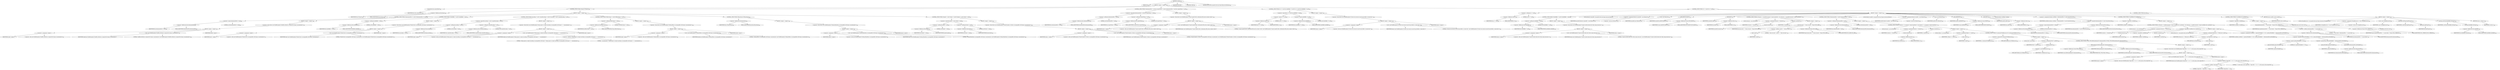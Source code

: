 digraph "validate" {  
"598" [label = <(METHOD,validate)<SUB>359</SUB>> ]
"39" [label = <(PARAM,this)<SUB>359</SUB>> ]
"599" [label = <(BLOCK,&lt;empty&gt;,&lt;empty&gt;)<SUB>359</SUB>> ]
"600" [label = <(sanitizeText,this.sanitizeText())<SUB>362</SUB>> ]
"38" [label = <(IDENTIFIER,this,this.sanitizeText())<SUB>362</SUB>> ]
"601" [label = <(CONTROL_STRUCTURE,if (binary),if (binary))<SUB>365</SUB>> ]
"602" [label = <(&lt;operator&gt;.fieldAccess,this.binary)<SUB>365</SUB>> ]
"603" [label = <(IDENTIFIER,this,if (binary))<SUB>365</SUB>> ]
"604" [label = <(FIELD_IDENTIFIER,binary,binary)<SUB>365</SUB>> ]
"605" [label = <(BLOCK,&lt;empty&gt;,&lt;empty&gt;)<SUB>365</SUB>> ]
"606" [label = <(CONTROL_STRUCTURE,if (destinationFile == null),if (destinationFile == null))<SUB>366</SUB>> ]
"607" [label = <(&lt;operator&gt;.equals,destinationFile == null)<SUB>366</SUB>> ]
"608" [label = <(&lt;operator&gt;.fieldAccess,this.destinationFile)<SUB>366</SUB>> ]
"609" [label = <(IDENTIFIER,this,destinationFile == null)<SUB>366</SUB>> ]
"610" [label = <(FIELD_IDENTIFIER,destinationFile,destinationFile)<SUB>366</SUB>> ]
"611" [label = <(LITERAL,null,destinationFile == null)<SUB>366</SUB>> ]
"612" [label = <(BLOCK,&lt;empty&gt;,&lt;empty&gt;)<SUB>366</SUB>> ]
"613" [label = <(&lt;operator&gt;.throw,throw new BuildException(&quot;destfile attribute is required for binary concatenation&quot;);)<SUB>367</SUB>> ]
"614" [label = <(BLOCK,&lt;empty&gt;,&lt;empty&gt;)<SUB>367</SUB>> ]
"615" [label = <(&lt;operator&gt;.assignment,&lt;empty&gt;)> ]
"616" [label = <(IDENTIFIER,$obj6,&lt;empty&gt;)> ]
"617" [label = <(&lt;operator&gt;.alloc,new BuildException(&quot;destfile attribute is required for binary concatenation&quot;))<SUB>367</SUB>> ]
"618" [label = <(&lt;init&gt;,new BuildException(&quot;destfile attribute is required for binary concatenation&quot;))<SUB>367</SUB>> ]
"619" [label = <(IDENTIFIER,$obj6,new BuildException(&quot;destfile attribute is required for binary concatenation&quot;))> ]
"620" [label = <(LITERAL,&quot;destfile attribute is required for binary concatenation&quot;,new BuildException(&quot;destfile attribute is required for binary concatenation&quot;))<SUB>368</SUB>> ]
"621" [label = <(IDENTIFIER,$obj6,&lt;empty&gt;)> ]
"622" [label = <(CONTROL_STRUCTURE,if (textBuffer != null),if (textBuffer != null))<SUB>370</SUB>> ]
"623" [label = <(&lt;operator&gt;.notEquals,textBuffer != null)<SUB>370</SUB>> ]
"624" [label = <(&lt;operator&gt;.fieldAccess,this.textBuffer)<SUB>370</SUB>> ]
"625" [label = <(IDENTIFIER,this,textBuffer != null)<SUB>370</SUB>> ]
"626" [label = <(FIELD_IDENTIFIER,textBuffer,textBuffer)<SUB>370</SUB>> ]
"627" [label = <(LITERAL,null,textBuffer != null)<SUB>370</SUB>> ]
"628" [label = <(BLOCK,&lt;empty&gt;,&lt;empty&gt;)<SUB>370</SUB>> ]
"629" [label = <(&lt;operator&gt;.throw,throw new BuildException(&quot;Nested text is incompatible with binary concatenation&quot;);)<SUB>371</SUB>> ]
"630" [label = <(BLOCK,&lt;empty&gt;,&lt;empty&gt;)<SUB>371</SUB>> ]
"631" [label = <(&lt;operator&gt;.assignment,&lt;empty&gt;)> ]
"632" [label = <(IDENTIFIER,$obj7,&lt;empty&gt;)> ]
"633" [label = <(&lt;operator&gt;.alloc,new BuildException(&quot;Nested text is incompatible with binary concatenation&quot;))<SUB>371</SUB>> ]
"634" [label = <(&lt;init&gt;,new BuildException(&quot;Nested text is incompatible with binary concatenation&quot;))<SUB>371</SUB>> ]
"635" [label = <(IDENTIFIER,$obj7,new BuildException(&quot;Nested text is incompatible with binary concatenation&quot;))> ]
"636" [label = <(LITERAL,&quot;Nested text is incompatible with binary concatenation&quot;,new BuildException(&quot;Nested text is incompatible with binary concatenation&quot;))<SUB>372</SUB>> ]
"637" [label = <(IDENTIFIER,$obj7,&lt;empty&gt;)> ]
"638" [label = <(CONTROL_STRUCTURE,if (encoding != null || outputEncoding != null),if (encoding != null || outputEncoding != null))<SUB>374</SUB>> ]
"639" [label = <(&lt;operator&gt;.logicalOr,encoding != null || outputEncoding != null)<SUB>374</SUB>> ]
"640" [label = <(&lt;operator&gt;.notEquals,encoding != null)<SUB>374</SUB>> ]
"641" [label = <(&lt;operator&gt;.fieldAccess,this.encoding)<SUB>374</SUB>> ]
"642" [label = <(IDENTIFIER,this,encoding != null)<SUB>374</SUB>> ]
"643" [label = <(FIELD_IDENTIFIER,encoding,encoding)<SUB>374</SUB>> ]
"644" [label = <(LITERAL,null,encoding != null)<SUB>374</SUB>> ]
"645" [label = <(&lt;operator&gt;.notEquals,outputEncoding != null)<SUB>374</SUB>> ]
"646" [label = <(&lt;operator&gt;.fieldAccess,this.outputEncoding)<SUB>374</SUB>> ]
"647" [label = <(IDENTIFIER,this,outputEncoding != null)<SUB>374</SUB>> ]
"648" [label = <(FIELD_IDENTIFIER,outputEncoding,outputEncoding)<SUB>374</SUB>> ]
"649" [label = <(LITERAL,null,outputEncoding != null)<SUB>374</SUB>> ]
"650" [label = <(BLOCK,&lt;empty&gt;,&lt;empty&gt;)<SUB>374</SUB>> ]
"651" [label = <(&lt;operator&gt;.throw,throw new BuildException(&quot;Seting input or output encoding is incompatible with binary&quot; + &quot; concatenation&quot;);)<SUB>375</SUB>> ]
"652" [label = <(BLOCK,&lt;empty&gt;,&lt;empty&gt;)<SUB>375</SUB>> ]
"653" [label = <(&lt;operator&gt;.assignment,&lt;empty&gt;)> ]
"654" [label = <(IDENTIFIER,$obj8,&lt;empty&gt;)> ]
"655" [label = <(&lt;operator&gt;.alloc,new BuildException(&quot;Seting input or output encoding is incompatible with binary&quot; + &quot; concatenation&quot;))<SUB>375</SUB>> ]
"656" [label = <(&lt;init&gt;,new BuildException(&quot;Seting input or output encoding is incompatible with binary&quot; + &quot; concatenation&quot;))<SUB>375</SUB>> ]
"657" [label = <(IDENTIFIER,$obj8,new BuildException(&quot;Seting input or output encoding is incompatible with binary&quot; + &quot; concatenation&quot;))> ]
"658" [label = <(&lt;operator&gt;.addition,&quot;Seting input or output encoding is incompatible with binary&quot; + &quot; concatenation&quot;)<SUB>376</SUB>> ]
"659" [label = <(LITERAL,&quot;Seting input or output encoding is incompatible with binary&quot;,&quot;Seting input or output encoding is incompatible with binary&quot; + &quot; concatenation&quot;)<SUB>376</SUB>> ]
"660" [label = <(LITERAL,&quot; concatenation&quot;,&quot;Seting input or output encoding is incompatible with binary&quot; + &quot; concatenation&quot;)<SUB>377</SUB>> ]
"661" [label = <(IDENTIFIER,$obj8,&lt;empty&gt;)> ]
"662" [label = <(CONTROL_STRUCTURE,if (filterChains != null),if (filterChains != null))<SUB>379</SUB>> ]
"663" [label = <(&lt;operator&gt;.notEquals,filterChains != null)<SUB>379</SUB>> ]
"664" [label = <(&lt;operator&gt;.fieldAccess,this.filterChains)<SUB>379</SUB>> ]
"665" [label = <(IDENTIFIER,this,filterChains != null)<SUB>379</SUB>> ]
"666" [label = <(FIELD_IDENTIFIER,filterChains,filterChains)<SUB>379</SUB>> ]
"667" [label = <(LITERAL,null,filterChains != null)<SUB>379</SUB>> ]
"668" [label = <(BLOCK,&lt;empty&gt;,&lt;empty&gt;)<SUB>379</SUB>> ]
"669" [label = <(&lt;operator&gt;.throw,throw new BuildException(&quot;Setting filters is incompatible with binary concatenation&quot;);)<SUB>380</SUB>> ]
"670" [label = <(BLOCK,&lt;empty&gt;,&lt;empty&gt;)<SUB>380</SUB>> ]
"671" [label = <(&lt;operator&gt;.assignment,&lt;empty&gt;)> ]
"672" [label = <(IDENTIFIER,$obj9,&lt;empty&gt;)> ]
"673" [label = <(&lt;operator&gt;.alloc,new BuildException(&quot;Setting filters is incompatible with binary concatenation&quot;))<SUB>380</SUB>> ]
"674" [label = <(&lt;init&gt;,new BuildException(&quot;Setting filters is incompatible with binary concatenation&quot;))<SUB>380</SUB>> ]
"675" [label = <(IDENTIFIER,$obj9,new BuildException(&quot;Setting filters is incompatible with binary concatenation&quot;))> ]
"676" [label = <(LITERAL,&quot;Setting filters is incompatible with binary concatenation&quot;,new BuildException(&quot;Setting filters is incompatible with binary concatenation&quot;))<SUB>381</SUB>> ]
"677" [label = <(IDENTIFIER,$obj9,&lt;empty&gt;)> ]
"678" [label = <(CONTROL_STRUCTURE,if (fixLastLine),if (fixLastLine))<SUB>383</SUB>> ]
"679" [label = <(&lt;operator&gt;.fieldAccess,this.fixLastLine)<SUB>383</SUB>> ]
"680" [label = <(IDENTIFIER,this,if (fixLastLine))<SUB>383</SUB>> ]
"681" [label = <(FIELD_IDENTIFIER,fixLastLine,fixLastLine)<SUB>383</SUB>> ]
"682" [label = <(BLOCK,&lt;empty&gt;,&lt;empty&gt;)<SUB>383</SUB>> ]
"683" [label = <(&lt;operator&gt;.throw,throw new BuildException(&quot;Setting fixlastline is incompatible with binary concatenation&quot;);)<SUB>384</SUB>> ]
"684" [label = <(BLOCK,&lt;empty&gt;,&lt;empty&gt;)<SUB>384</SUB>> ]
"685" [label = <(&lt;operator&gt;.assignment,&lt;empty&gt;)> ]
"686" [label = <(IDENTIFIER,$obj10,&lt;empty&gt;)> ]
"687" [label = <(&lt;operator&gt;.alloc,new BuildException(&quot;Setting fixlastline is incompatible with binary concatenation&quot;))<SUB>384</SUB>> ]
"688" [label = <(&lt;init&gt;,new BuildException(&quot;Setting fixlastline is incompatible with binary concatenation&quot;))<SUB>384</SUB>> ]
"689" [label = <(IDENTIFIER,$obj10,new BuildException(&quot;Setting fixlastline is incompatible with binary concatenation&quot;))> ]
"690" [label = <(LITERAL,&quot;Setting fixlastline is incompatible with binary concatenation&quot;,new BuildException(&quot;Setting fixlastline is incompatible with binary concatenation&quot;))<SUB>385</SUB>> ]
"691" [label = <(IDENTIFIER,$obj10,&lt;empty&gt;)> ]
"692" [label = <(CONTROL_STRUCTURE,if (header != null || footer != null),if (header != null || footer != null))<SUB>387</SUB>> ]
"693" [label = <(&lt;operator&gt;.logicalOr,header != null || footer != null)<SUB>387</SUB>> ]
"694" [label = <(&lt;operator&gt;.notEquals,header != null)<SUB>387</SUB>> ]
"695" [label = <(&lt;operator&gt;.fieldAccess,this.header)<SUB>387</SUB>> ]
"696" [label = <(IDENTIFIER,this,header != null)<SUB>387</SUB>> ]
"697" [label = <(FIELD_IDENTIFIER,header,header)<SUB>387</SUB>> ]
"698" [label = <(LITERAL,null,header != null)<SUB>387</SUB>> ]
"699" [label = <(&lt;operator&gt;.notEquals,footer != null)<SUB>387</SUB>> ]
"700" [label = <(&lt;operator&gt;.fieldAccess,this.footer)<SUB>387</SUB>> ]
"701" [label = <(IDENTIFIER,this,footer != null)<SUB>387</SUB>> ]
"702" [label = <(FIELD_IDENTIFIER,footer,footer)<SUB>387</SUB>> ]
"703" [label = <(LITERAL,null,footer != null)<SUB>387</SUB>> ]
"704" [label = <(BLOCK,&lt;empty&gt;,&lt;empty&gt;)<SUB>387</SUB>> ]
"705" [label = <(&lt;operator&gt;.throw,throw new BuildException(&quot;Nested header or footer is incompatible with binary concatenation&quot;);)<SUB>388</SUB>> ]
"706" [label = <(BLOCK,&lt;empty&gt;,&lt;empty&gt;)<SUB>388</SUB>> ]
"707" [label = <(&lt;operator&gt;.assignment,&lt;empty&gt;)> ]
"708" [label = <(IDENTIFIER,$obj11,&lt;empty&gt;)> ]
"709" [label = <(&lt;operator&gt;.alloc,new BuildException(&quot;Nested header or footer is incompatible with binary concatenation&quot;))<SUB>388</SUB>> ]
"710" [label = <(&lt;init&gt;,new BuildException(&quot;Nested header or footer is incompatible with binary concatenation&quot;))<SUB>388</SUB>> ]
"711" [label = <(IDENTIFIER,$obj11,new BuildException(&quot;Nested header or footer is incompatible with binary concatenation&quot;))> ]
"712" [label = <(LITERAL,&quot;Nested header or footer is incompatible with binary concatenation&quot;,new BuildException(&quot;Nested header or footer is incompatible with binary concatenation&quot;))<SUB>389</SUB>> ]
"713" [label = <(IDENTIFIER,$obj11,&lt;empty&gt;)> ]
"714" [label = <(CONTROL_STRUCTURE,if (destinationFile != null &amp;&amp; outputWriter != null),if (destinationFile != null &amp;&amp; outputWriter != null))<SUB>392</SUB>> ]
"715" [label = <(&lt;operator&gt;.logicalAnd,destinationFile != null &amp;&amp; outputWriter != null)<SUB>392</SUB>> ]
"716" [label = <(&lt;operator&gt;.notEquals,destinationFile != null)<SUB>392</SUB>> ]
"717" [label = <(&lt;operator&gt;.fieldAccess,this.destinationFile)<SUB>392</SUB>> ]
"718" [label = <(IDENTIFIER,this,destinationFile != null)<SUB>392</SUB>> ]
"719" [label = <(FIELD_IDENTIFIER,destinationFile,destinationFile)<SUB>392</SUB>> ]
"720" [label = <(LITERAL,null,destinationFile != null)<SUB>392</SUB>> ]
"721" [label = <(&lt;operator&gt;.notEquals,outputWriter != null)<SUB>392</SUB>> ]
"722" [label = <(&lt;operator&gt;.fieldAccess,this.outputWriter)<SUB>392</SUB>> ]
"723" [label = <(IDENTIFIER,this,outputWriter != null)<SUB>392</SUB>> ]
"724" [label = <(FIELD_IDENTIFIER,outputWriter,outputWriter)<SUB>392</SUB>> ]
"725" [label = <(LITERAL,null,outputWriter != null)<SUB>392</SUB>> ]
"726" [label = <(BLOCK,&lt;empty&gt;,&lt;empty&gt;)<SUB>392</SUB>> ]
"727" [label = <(&lt;operator&gt;.throw,throw new BuildException(&quot;Cannot specify both a destination file and an output writer&quot;);)<SUB>393</SUB>> ]
"728" [label = <(BLOCK,&lt;empty&gt;,&lt;empty&gt;)<SUB>393</SUB>> ]
"729" [label = <(&lt;operator&gt;.assignment,&lt;empty&gt;)> ]
"730" [label = <(IDENTIFIER,$obj12,&lt;empty&gt;)> ]
"731" [label = <(&lt;operator&gt;.alloc,new BuildException(&quot;Cannot specify both a destination file and an output writer&quot;))<SUB>393</SUB>> ]
"732" [label = <(&lt;init&gt;,new BuildException(&quot;Cannot specify both a destination file and an output writer&quot;))<SUB>393</SUB>> ]
"733" [label = <(IDENTIFIER,$obj12,new BuildException(&quot;Cannot specify both a destination file and an output writer&quot;))> ]
"734" [label = <(LITERAL,&quot;Cannot specify both a destination file and an output writer&quot;,new BuildException(&quot;Cannot specify both a destination file and an output writer&quot;))<SUB>394</SUB>> ]
"735" [label = <(IDENTIFIER,$obj12,&lt;empty&gt;)> ]
"736" [label = <(CONTROL_STRUCTURE,if (rc == null &amp;&amp; textBuffer == null),if (rc == null &amp;&amp; textBuffer == null))<SUB>397</SUB>> ]
"737" [label = <(&lt;operator&gt;.logicalAnd,rc == null &amp;&amp; textBuffer == null)<SUB>397</SUB>> ]
"738" [label = <(&lt;operator&gt;.equals,rc == null)<SUB>397</SUB>> ]
"739" [label = <(&lt;operator&gt;.fieldAccess,this.rc)<SUB>397</SUB>> ]
"740" [label = <(IDENTIFIER,this,rc == null)<SUB>397</SUB>> ]
"741" [label = <(FIELD_IDENTIFIER,rc,rc)<SUB>397</SUB>> ]
"742" [label = <(LITERAL,null,rc == null)<SUB>397</SUB>> ]
"743" [label = <(&lt;operator&gt;.equals,textBuffer == null)<SUB>397</SUB>> ]
"744" [label = <(&lt;operator&gt;.fieldAccess,this.textBuffer)<SUB>397</SUB>> ]
"745" [label = <(IDENTIFIER,this,textBuffer == null)<SUB>397</SUB>> ]
"746" [label = <(FIELD_IDENTIFIER,textBuffer,textBuffer)<SUB>397</SUB>> ]
"747" [label = <(LITERAL,null,textBuffer == null)<SUB>397</SUB>> ]
"748" [label = <(BLOCK,&lt;empty&gt;,&lt;empty&gt;)<SUB>397</SUB>> ]
"749" [label = <(&lt;operator&gt;.throw,throw new BuildException(&quot;At least one resource must be provided, or some text.&quot;);)<SUB>399</SUB>> ]
"750" [label = <(BLOCK,&lt;empty&gt;,&lt;empty&gt;)<SUB>399</SUB>> ]
"751" [label = <(&lt;operator&gt;.assignment,&lt;empty&gt;)> ]
"752" [label = <(IDENTIFIER,$obj13,&lt;empty&gt;)> ]
"753" [label = <(&lt;operator&gt;.alloc,new BuildException(&quot;At least one resource must be provided, or some text.&quot;))<SUB>399</SUB>> ]
"754" [label = <(&lt;init&gt;,new BuildException(&quot;At least one resource must be provided, or some text.&quot;))<SUB>399</SUB>> ]
"755" [label = <(IDENTIFIER,$obj13,new BuildException(&quot;At least one resource must be provided, or some text.&quot;))> ]
"756" [label = <(LITERAL,&quot;At least one resource must be provided, or some text.&quot;,new BuildException(&quot;At least one resource must be provided, or some text.&quot;))<SUB>400</SUB>> ]
"757" [label = <(IDENTIFIER,$obj13,&lt;empty&gt;)> ]
"758" [label = <(CONTROL_STRUCTURE,if (rc != null),if (rc != null))<SUB>402</SUB>> ]
"759" [label = <(&lt;operator&gt;.notEquals,rc != null)<SUB>402</SUB>> ]
"760" [label = <(&lt;operator&gt;.fieldAccess,this.rc)<SUB>402</SUB>> ]
"761" [label = <(IDENTIFIER,this,rc != null)<SUB>402</SUB>> ]
"762" [label = <(FIELD_IDENTIFIER,rc,rc)<SUB>402</SUB>> ]
"763" [label = <(LITERAL,null,rc != null)<SUB>402</SUB>> ]
"764" [label = <(BLOCK,&lt;empty&gt;,&lt;empty&gt;)<SUB>402</SUB>> ]
"765" [label = <(CONTROL_STRUCTURE,if (textBuffer != null),if (textBuffer != null))<SUB>406</SUB>> ]
"766" [label = <(&lt;operator&gt;.notEquals,textBuffer != null)<SUB>406</SUB>> ]
"767" [label = <(&lt;operator&gt;.fieldAccess,this.textBuffer)<SUB>406</SUB>> ]
"768" [label = <(IDENTIFIER,this,textBuffer != null)<SUB>406</SUB>> ]
"769" [label = <(FIELD_IDENTIFIER,textBuffer,textBuffer)<SUB>406</SUB>> ]
"770" [label = <(LITERAL,null,textBuffer != null)<SUB>406</SUB>> ]
"771" [label = <(BLOCK,&lt;empty&gt;,&lt;empty&gt;)<SUB>406</SUB>> ]
"772" [label = <(&lt;operator&gt;.throw,throw new BuildException(&quot;Cannot include inline text when using resources.&quot;);)<SUB>407</SUB>> ]
"773" [label = <(BLOCK,&lt;empty&gt;,&lt;empty&gt;)<SUB>407</SUB>> ]
"774" [label = <(&lt;operator&gt;.assignment,&lt;empty&gt;)> ]
"775" [label = <(IDENTIFIER,$obj14,&lt;empty&gt;)> ]
"776" [label = <(&lt;operator&gt;.alloc,new BuildException(&quot;Cannot include inline text when using resources.&quot;))<SUB>407</SUB>> ]
"777" [label = <(&lt;init&gt;,new BuildException(&quot;Cannot include inline text when using resources.&quot;))<SUB>407</SUB>> ]
"778" [label = <(IDENTIFIER,$obj14,new BuildException(&quot;Cannot include inline text when using resources.&quot;))> ]
"779" [label = <(LITERAL,&quot;Cannot include inline text when using resources.&quot;,new BuildException(&quot;Cannot include inline text when using resources.&quot;))<SUB>408</SUB>> ]
"780" [label = <(IDENTIFIER,$obj14,&lt;empty&gt;)> ]
"41" [label = <(LOCAL,Restrict noexistRc: org.apache.tools.ant.types.resources.Restrict)> ]
"781" [label = <(&lt;operator&gt;.assignment,Restrict noexistRc = new Restrict())<SUB>410</SUB>> ]
"782" [label = <(IDENTIFIER,noexistRc,Restrict noexistRc = new Restrict())<SUB>410</SUB>> ]
"783" [label = <(&lt;operator&gt;.alloc,new Restrict())<SUB>410</SUB>> ]
"784" [label = <(&lt;init&gt;,new Restrict())<SUB>410</SUB>> ]
"40" [label = <(IDENTIFIER,noexistRc,new Restrict())<SUB>410</SUB>> ]
"785" [label = <(add,add(NOT_EXISTS))<SUB>411</SUB>> ]
"786" [label = <(IDENTIFIER,noexistRc,add(NOT_EXISTS))<SUB>411</SUB>> ]
"787" [label = <(&lt;operator&gt;.fieldAccess,Concat.NOT_EXISTS)<SUB>411</SUB>> ]
"788" [label = <(IDENTIFIER,Concat,add(NOT_EXISTS))<SUB>411</SUB>> ]
"789" [label = <(FIELD_IDENTIFIER,NOT_EXISTS,NOT_EXISTS)<SUB>411</SUB>> ]
"790" [label = <(add,add(rc))<SUB>412</SUB>> ]
"791" [label = <(IDENTIFIER,noexistRc,add(rc))<SUB>412</SUB>> ]
"792" [label = <(&lt;operator&gt;.fieldAccess,this.rc)<SUB>412</SUB>> ]
"793" [label = <(IDENTIFIER,this,add(rc))<SUB>412</SUB>> ]
"794" [label = <(FIELD_IDENTIFIER,rc,rc)<SUB>412</SUB>> ]
"795" [label = <(CONTROL_STRUCTURE,for (Iterator i = noexistRc.iterator(); Some(i.hasNext()); ),for (Iterator i = noexistRc.iterator(); Some(i.hasNext()); ))<SUB>413</SUB>> ]
"796" [label = <(LOCAL,Iterator i: java.util.Iterator)> ]
"797" [label = <(&lt;operator&gt;.assignment,Iterator i = iterator())<SUB>413</SUB>> ]
"798" [label = <(IDENTIFIER,i,Iterator i = iterator())<SUB>413</SUB>> ]
"799" [label = <(iterator,iterator())<SUB>413</SUB>> ]
"800" [label = <(IDENTIFIER,noexistRc,iterator())<SUB>413</SUB>> ]
"801" [label = <(hasNext,i.hasNext())<SUB>413</SUB>> ]
"802" [label = <(IDENTIFIER,i,i.hasNext())<SUB>413</SUB>> ]
"803" [label = <(BLOCK,&lt;empty&gt;,&lt;empty&gt;)<SUB>413</SUB>> ]
"804" [label = <(log,log(i.next() + &quot; does not exist.&quot;, Project.MSG_ERR))<SUB>414</SUB>> ]
"42" [label = <(IDENTIFIER,this,log(i.next() + &quot; does not exist.&quot;, Project.MSG_ERR))<SUB>414</SUB>> ]
"805" [label = <(&lt;operator&gt;.addition,i.next() + &quot; does not exist.&quot;)<SUB>414</SUB>> ]
"806" [label = <(next,i.next())<SUB>414</SUB>> ]
"807" [label = <(IDENTIFIER,i,i.next())<SUB>414</SUB>> ]
"808" [label = <(LITERAL,&quot; does not exist.&quot;,i.next() + &quot; does not exist.&quot;)<SUB>414</SUB>> ]
"809" [label = <(&lt;operator&gt;.fieldAccess,Project.MSG_ERR)<SUB>414</SUB>> ]
"810" [label = <(IDENTIFIER,Project,log(i.next() + &quot; does not exist.&quot;, Project.MSG_ERR))<SUB>414</SUB>> ]
"811" [label = <(FIELD_IDENTIFIER,MSG_ERR,MSG_ERR)<SUB>414</SUB>> ]
"812" [label = <(CONTROL_STRUCTURE,if (destinationFile != null),if (destinationFile != null))<SUB>416</SUB>> ]
"813" [label = <(&lt;operator&gt;.notEquals,destinationFile != null)<SUB>416</SUB>> ]
"814" [label = <(&lt;operator&gt;.fieldAccess,this.destinationFile)<SUB>416</SUB>> ]
"815" [label = <(IDENTIFIER,this,destinationFile != null)<SUB>416</SUB>> ]
"816" [label = <(FIELD_IDENTIFIER,destinationFile,destinationFile)<SUB>416</SUB>> ]
"817" [label = <(LITERAL,null,destinationFile != null)<SUB>416</SUB>> ]
"818" [label = <(BLOCK,&lt;empty&gt;,&lt;empty&gt;)<SUB>416</SUB>> ]
"819" [label = <(CONTROL_STRUCTURE,for (Iterator i = rc.iterator(); Some(i.hasNext()); ),for (Iterator i = rc.iterator(); Some(i.hasNext()); ))<SUB>417</SUB>> ]
"820" [label = <(LOCAL,Iterator i: java.util.Iterator)> ]
"821" [label = <(&lt;operator&gt;.assignment,Iterator i = iterator())<SUB>417</SUB>> ]
"822" [label = <(IDENTIFIER,i,Iterator i = iterator())<SUB>417</SUB>> ]
"823" [label = <(iterator,iterator())<SUB>417</SUB>> ]
"824" [label = <(&lt;operator&gt;.fieldAccess,this.rc)<SUB>417</SUB>> ]
"825" [label = <(IDENTIFIER,this,iterator())<SUB>417</SUB>> ]
"826" [label = <(FIELD_IDENTIFIER,rc,rc)<SUB>417</SUB>> ]
"827" [label = <(hasNext,i.hasNext())<SUB>417</SUB>> ]
"828" [label = <(IDENTIFIER,i,i.hasNext())<SUB>417</SUB>> ]
"829" [label = <(BLOCK,&lt;empty&gt;,&lt;empty&gt;)<SUB>417</SUB>> ]
"830" [label = <(LOCAL,Object o: java.lang.Object)> ]
"831" [label = <(&lt;operator&gt;.assignment,Object o = i.next())<SUB>418</SUB>> ]
"832" [label = <(IDENTIFIER,o,Object o = i.next())<SUB>418</SUB>> ]
"833" [label = <(next,i.next())<SUB>418</SUB>> ]
"834" [label = <(IDENTIFIER,i,i.next())<SUB>418</SUB>> ]
"835" [label = <(CONTROL_STRUCTURE,if (o instanceof FileResource),if (o instanceof FileResource))<SUB>419</SUB>> ]
"836" [label = <(&lt;operator&gt;.instanceOf,o instanceof FileResource)<SUB>419</SUB>> ]
"837" [label = <(IDENTIFIER,o,o instanceof FileResource)<SUB>419</SUB>> ]
"838" [label = <(TYPE_REF,FileResource,FileResource)<SUB>419</SUB>> ]
"839" [label = <(BLOCK,&lt;empty&gt;,&lt;empty&gt;)<SUB>419</SUB>> ]
"840" [label = <(LOCAL,File f: java.io.File)> ]
"841" [label = <(&lt;operator&gt;.assignment,File f = getFile())<SUB>420</SUB>> ]
"842" [label = <(IDENTIFIER,f,File f = getFile())<SUB>420</SUB>> ]
"843" [label = <(getFile,getFile())<SUB>420</SUB>> ]
"844" [label = <(&lt;operator&gt;.cast,(FileResource) o)<SUB>420</SUB>> ]
"845" [label = <(TYPE_REF,FileResource,FileResource)<SUB>420</SUB>> ]
"846" [label = <(IDENTIFIER,o,(FileResource) o)<SUB>420</SUB>> ]
"847" [label = <(CONTROL_STRUCTURE,if (FILE_UTILS.fileNameEquals(f, destinationFile)),if (FILE_UTILS.fileNameEquals(f, destinationFile)))<SUB>421</SUB>> ]
"848" [label = <(fileNameEquals,fileNameEquals(f, destinationFile))<SUB>421</SUB>> ]
"849" [label = <(&lt;operator&gt;.fieldAccess,Concat.FILE_UTILS)<SUB>421</SUB>> ]
"850" [label = <(IDENTIFIER,Concat,fileNameEquals(f, destinationFile))<SUB>421</SUB>> ]
"851" [label = <(FIELD_IDENTIFIER,FILE_UTILS,FILE_UTILS)<SUB>421</SUB>> ]
"852" [label = <(IDENTIFIER,f,fileNameEquals(f, destinationFile))<SUB>421</SUB>> ]
"853" [label = <(&lt;operator&gt;.fieldAccess,this.destinationFile)<SUB>421</SUB>> ]
"854" [label = <(IDENTIFIER,this,fileNameEquals(f, destinationFile))<SUB>421</SUB>> ]
"855" [label = <(FIELD_IDENTIFIER,destinationFile,destinationFile)<SUB>421</SUB>> ]
"856" [label = <(BLOCK,&lt;empty&gt;,&lt;empty&gt;)<SUB>421</SUB>> ]
"857" [label = <(&lt;operator&gt;.throw,throw new BuildException(&quot;Input file \&quot;&quot; + f + &quot;\&quot; is the same as the output file.&quot;);)<SUB>422</SUB>> ]
"858" [label = <(BLOCK,&lt;empty&gt;,&lt;empty&gt;)<SUB>422</SUB>> ]
"859" [label = <(&lt;operator&gt;.assignment,&lt;empty&gt;)> ]
"860" [label = <(IDENTIFIER,$obj16,&lt;empty&gt;)> ]
"861" [label = <(&lt;operator&gt;.alloc,new BuildException(&quot;Input file \&quot;&quot; + f + &quot;\&quot; is the same as the output file.&quot;))<SUB>422</SUB>> ]
"862" [label = <(&lt;init&gt;,new BuildException(&quot;Input file \&quot;&quot; + f + &quot;\&quot; is the same as the output file.&quot;))<SUB>422</SUB>> ]
"863" [label = <(IDENTIFIER,$obj16,new BuildException(&quot;Input file \&quot;&quot; + f + &quot;\&quot; is the same as the output file.&quot;))> ]
"864" [label = <(&lt;operator&gt;.addition,&quot;Input file \&quot;&quot; + f + &quot;\&quot; is the same as the output file.&quot;)<SUB>422</SUB>> ]
"865" [label = <(&lt;operator&gt;.addition,&quot;Input file \&quot;&quot; + f)<SUB>422</SUB>> ]
"866" [label = <(LITERAL,&quot;Input file \&quot;&quot;,&quot;Input file \&quot;&quot; + f)<SUB>422</SUB>> ]
"867" [label = <(IDENTIFIER,f,&quot;Input file \&quot;&quot; + f)<SUB>423</SUB>> ]
"868" [label = <(LITERAL,&quot;\&quot; is the same as the output file.&quot;,&quot;Input file \&quot;&quot; + f + &quot;\&quot; is the same as the output file.&quot;)<SUB>423</SUB>> ]
"869" [label = <(IDENTIFIER,$obj16,&lt;empty&gt;)> ]
"44" [label = <(LOCAL,Restrict existRc: org.apache.tools.ant.types.resources.Restrict)> ]
"870" [label = <(&lt;operator&gt;.assignment,Restrict existRc = new Restrict())<SUB>428</SUB>> ]
"871" [label = <(IDENTIFIER,existRc,Restrict existRc = new Restrict())<SUB>428</SUB>> ]
"872" [label = <(&lt;operator&gt;.alloc,new Restrict())<SUB>428</SUB>> ]
"873" [label = <(&lt;init&gt;,new Restrict())<SUB>428</SUB>> ]
"43" [label = <(IDENTIFIER,existRc,new Restrict())<SUB>428</SUB>> ]
"874" [label = <(add,add(EXISTS))<SUB>429</SUB>> ]
"875" [label = <(IDENTIFIER,existRc,add(EXISTS))<SUB>429</SUB>> ]
"876" [label = <(&lt;operator&gt;.fieldAccess,Concat.EXISTS)<SUB>429</SUB>> ]
"877" [label = <(IDENTIFIER,Concat,add(EXISTS))<SUB>429</SUB>> ]
"878" [label = <(FIELD_IDENTIFIER,EXISTS,EXISTS)<SUB>429</SUB>> ]
"879" [label = <(add,add(rc))<SUB>430</SUB>> ]
"880" [label = <(IDENTIFIER,existRc,add(rc))<SUB>430</SUB>> ]
"881" [label = <(&lt;operator&gt;.fieldAccess,this.rc)<SUB>430</SUB>> ]
"882" [label = <(IDENTIFIER,this,add(rc))<SUB>430</SUB>> ]
"883" [label = <(FIELD_IDENTIFIER,rc,rc)<SUB>430</SUB>> ]
"884" [label = <(LOCAL,boolean outofdate: boolean)> ]
"885" [label = <(&lt;operator&gt;.assignment,boolean outofdate = destinationFile == null || forceOverwrite)<SUB>431</SUB>> ]
"886" [label = <(IDENTIFIER,outofdate,boolean outofdate = destinationFile == null || forceOverwrite)<SUB>431</SUB>> ]
"887" [label = <(&lt;operator&gt;.logicalOr,destinationFile == null || forceOverwrite)<SUB>431</SUB>> ]
"888" [label = <(&lt;operator&gt;.equals,destinationFile == null)<SUB>431</SUB>> ]
"889" [label = <(&lt;operator&gt;.fieldAccess,this.destinationFile)<SUB>431</SUB>> ]
"890" [label = <(IDENTIFIER,this,destinationFile == null)<SUB>431</SUB>> ]
"891" [label = <(FIELD_IDENTIFIER,destinationFile,destinationFile)<SUB>431</SUB>> ]
"892" [label = <(LITERAL,null,destinationFile == null)<SUB>431</SUB>> ]
"893" [label = <(&lt;operator&gt;.fieldAccess,this.forceOverwrite)<SUB>431</SUB>> ]
"894" [label = <(IDENTIFIER,this,destinationFile == null || forceOverwrite)<SUB>431</SUB>> ]
"895" [label = <(FIELD_IDENTIFIER,forceOverwrite,forceOverwrite)<SUB>431</SUB>> ]
"896" [label = <(CONTROL_STRUCTURE,if (!outofdate),if (!outofdate))<SUB>432</SUB>> ]
"897" [label = <(&lt;operator&gt;.logicalNot,!outofdate)<SUB>432</SUB>> ]
"898" [label = <(IDENTIFIER,outofdate,!outofdate)<SUB>432</SUB>> ]
"899" [label = <(BLOCK,&lt;empty&gt;,&lt;empty&gt;)<SUB>432</SUB>> ]
"900" [label = <(CONTROL_STRUCTURE,for (Iterator i = existRc.iterator(); Some(!outofdate &amp;&amp; i.hasNext()); ),for (Iterator i = existRc.iterator(); Some(!outofdate &amp;&amp; i.hasNext()); ))<SUB>433</SUB>> ]
"901" [label = <(LOCAL,Iterator i: java.util.Iterator)> ]
"902" [label = <(&lt;operator&gt;.assignment,Iterator i = iterator())<SUB>433</SUB>> ]
"903" [label = <(IDENTIFIER,i,Iterator i = iterator())<SUB>433</SUB>> ]
"904" [label = <(iterator,iterator())<SUB>433</SUB>> ]
"905" [label = <(IDENTIFIER,existRc,iterator())<SUB>433</SUB>> ]
"906" [label = <(&lt;operator&gt;.logicalAnd,!outofdate &amp;&amp; i.hasNext())<SUB>433</SUB>> ]
"907" [label = <(&lt;operator&gt;.logicalNot,!outofdate)<SUB>433</SUB>> ]
"908" [label = <(IDENTIFIER,outofdate,!outofdate)<SUB>433</SUB>> ]
"909" [label = <(hasNext,i.hasNext())<SUB>433</SUB>> ]
"910" [label = <(IDENTIFIER,i,i.hasNext())<SUB>433</SUB>> ]
"911" [label = <(BLOCK,&lt;empty&gt;,&lt;empty&gt;)<SUB>433</SUB>> ]
"912" [label = <(LOCAL,Resource r: org.apache.tools.ant.types.Resource)> ]
"913" [label = <(&lt;operator&gt;.assignment,Resource r = (Resource) i.next())<SUB>434</SUB>> ]
"914" [label = <(IDENTIFIER,r,Resource r = (Resource) i.next())<SUB>434</SUB>> ]
"915" [label = <(&lt;operator&gt;.cast,(Resource) i.next())<SUB>434</SUB>> ]
"916" [label = <(TYPE_REF,Resource,Resource)<SUB>434</SUB>> ]
"917" [label = <(next,i.next())<SUB>434</SUB>> ]
"918" [label = <(IDENTIFIER,i,i.next())<SUB>434</SUB>> ]
"919" [label = <(&lt;operator&gt;.assignment,outofdate = r.getLastModified() == 0L || r.getLastModified() &gt; destinationFile.lastModified())<SUB>435</SUB>> ]
"920" [label = <(IDENTIFIER,outofdate,outofdate = r.getLastModified() == 0L || r.getLastModified() &gt; destinationFile.lastModified())<SUB>435</SUB>> ]
"921" [label = <(&lt;operator&gt;.logicalOr,r.getLastModified() == 0L || r.getLastModified() &gt; destinationFile.lastModified())<SUB>436</SUB>> ]
"922" [label = <(&lt;operator&gt;.equals,r.getLastModified() == 0L)<SUB>436</SUB>> ]
"923" [label = <(getLastModified,getLastModified())<SUB>436</SUB>> ]
"924" [label = <(IDENTIFIER,r,getLastModified())<SUB>436</SUB>> ]
"925" [label = <(LITERAL,0L,r.getLastModified() == 0L)<SUB>436</SUB>> ]
"926" [label = <(&lt;operator&gt;.greaterThan,r.getLastModified() &gt; destinationFile.lastModified())<SUB>437</SUB>> ]
"927" [label = <(getLastModified,getLastModified())<SUB>437</SUB>> ]
"928" [label = <(IDENTIFIER,r,getLastModified())<SUB>437</SUB>> ]
"929" [label = <(lastModified,destinationFile.lastModified())<SUB>437</SUB>> ]
"930" [label = <(&lt;operator&gt;.fieldAccess,this.destinationFile)<SUB>437</SUB>> ]
"931" [label = <(IDENTIFIER,this,destinationFile.lastModified())<SUB>437</SUB>> ]
"932" [label = <(FIELD_IDENTIFIER,destinationFile,destinationFile)<SUB>437</SUB>> ]
"933" [label = <(CONTROL_STRUCTURE,if (!outofdate),if (!outofdate))<SUB>440</SUB>> ]
"934" [label = <(&lt;operator&gt;.logicalNot,!outofdate)<SUB>440</SUB>> ]
"935" [label = <(IDENTIFIER,outofdate,!outofdate)<SUB>440</SUB>> ]
"936" [label = <(BLOCK,&lt;empty&gt;,&lt;empty&gt;)<SUB>440</SUB>> ]
"937" [label = <(log,log(destinationFile + &quot; is up-to-date.&quot;, Project.MSG_VERBOSE))<SUB>441</SUB>> ]
"45" [label = <(IDENTIFIER,this,log(destinationFile + &quot; is up-to-date.&quot;, Project.MSG_VERBOSE))<SUB>441</SUB>> ]
"938" [label = <(&lt;operator&gt;.addition,destinationFile + &quot; is up-to-date.&quot;)<SUB>441</SUB>> ]
"939" [label = <(&lt;operator&gt;.fieldAccess,this.destinationFile)<SUB>441</SUB>> ]
"940" [label = <(IDENTIFIER,this,destinationFile + &quot; is up-to-date.&quot;)<SUB>441</SUB>> ]
"941" [label = <(FIELD_IDENTIFIER,destinationFile,destinationFile)<SUB>441</SUB>> ]
"942" [label = <(LITERAL,&quot; is up-to-date.&quot;,destinationFile + &quot; is up-to-date.&quot;)<SUB>441</SUB>> ]
"943" [label = <(&lt;operator&gt;.fieldAccess,Project.MSG_VERBOSE)<SUB>441</SUB>> ]
"944" [label = <(IDENTIFIER,Project,log(destinationFile + &quot; is up-to-date.&quot;, Project.MSG_VERBOSE))<SUB>441</SUB>> ]
"945" [label = <(FIELD_IDENTIFIER,MSG_VERBOSE,MSG_VERBOSE)<SUB>441</SUB>> ]
"946" [label = <(RETURN,return null;,return null;)<SUB>442</SUB>> ]
"947" [label = <(LITERAL,null,return null;)<SUB>442</SUB>> ]
"948" [label = <(RETURN,return existRc;,return existRc;)<SUB>444</SUB>> ]
"949" [label = <(IDENTIFIER,existRc,return existRc;)<SUB>444</SUB>> ]
"950" [label = <(CONTROL_STRUCTURE,else,else)<SUB>445</SUB>> ]
"951" [label = <(BLOCK,&lt;empty&gt;,&lt;empty&gt;)<SUB>445</SUB>> ]
"47" [label = <(LOCAL,StringResource s: org.apache.tools.ant.types.resources.StringResource)> ]
"952" [label = <(&lt;operator&gt;.assignment,StringResource s = new StringResource())<SUB>446</SUB>> ]
"953" [label = <(IDENTIFIER,s,StringResource s = new StringResource())<SUB>446</SUB>> ]
"954" [label = <(&lt;operator&gt;.alloc,new StringResource())<SUB>446</SUB>> ]
"955" [label = <(&lt;init&gt;,new StringResource())<SUB>446</SUB>> ]
"46" [label = <(IDENTIFIER,s,new StringResource())<SUB>446</SUB>> ]
"956" [label = <(setProject,setProject(getProject()))<SUB>447</SUB>> ]
"957" [label = <(IDENTIFIER,s,setProject(getProject()))<SUB>447</SUB>> ]
"958" [label = <(getProject,getProject())<SUB>447</SUB>> ]
"48" [label = <(IDENTIFIER,this,getProject())<SUB>447</SUB>> ]
"959" [label = <(setValue,setValue(textBuffer.toString()))<SUB>448</SUB>> ]
"960" [label = <(IDENTIFIER,s,setValue(textBuffer.toString()))<SUB>448</SUB>> ]
"961" [label = <(toString,textBuffer.toString())<SUB>448</SUB>> ]
"962" [label = <(&lt;operator&gt;.fieldAccess,this.textBuffer)<SUB>448</SUB>> ]
"963" [label = <(IDENTIFIER,this,textBuffer.toString())<SUB>448</SUB>> ]
"964" [label = <(FIELD_IDENTIFIER,textBuffer,textBuffer)<SUB>448</SUB>> ]
"965" [label = <(RETURN,return s;,return s;)<SUB>449</SUB>> ]
"966" [label = <(IDENTIFIER,s,return s;)<SUB>449</SUB>> ]
"967" [label = <(MODIFIER,PRIVATE)> ]
"968" [label = <(MODIFIER,VIRTUAL)> ]
"969" [label = <(METHOD_RETURN,org.apache.tools.ant.types.ResourceCollection)<SUB>359</SUB>> ]
  "598" -> "39" 
  "598" -> "599" 
  "598" -> "967" 
  "598" -> "968" 
  "598" -> "969" 
  "599" -> "600" 
  "599" -> "601" 
  "599" -> "714" 
  "599" -> "736" 
  "599" -> "758" 
  "600" -> "38" 
  "601" -> "602" 
  "601" -> "605" 
  "602" -> "603" 
  "602" -> "604" 
  "605" -> "606" 
  "605" -> "622" 
  "605" -> "638" 
  "605" -> "662" 
  "605" -> "678" 
  "605" -> "692" 
  "606" -> "607" 
  "606" -> "612" 
  "607" -> "608" 
  "607" -> "611" 
  "608" -> "609" 
  "608" -> "610" 
  "612" -> "613" 
  "613" -> "614" 
  "614" -> "615" 
  "614" -> "618" 
  "614" -> "621" 
  "615" -> "616" 
  "615" -> "617" 
  "618" -> "619" 
  "618" -> "620" 
  "622" -> "623" 
  "622" -> "628" 
  "623" -> "624" 
  "623" -> "627" 
  "624" -> "625" 
  "624" -> "626" 
  "628" -> "629" 
  "629" -> "630" 
  "630" -> "631" 
  "630" -> "634" 
  "630" -> "637" 
  "631" -> "632" 
  "631" -> "633" 
  "634" -> "635" 
  "634" -> "636" 
  "638" -> "639" 
  "638" -> "650" 
  "639" -> "640" 
  "639" -> "645" 
  "640" -> "641" 
  "640" -> "644" 
  "641" -> "642" 
  "641" -> "643" 
  "645" -> "646" 
  "645" -> "649" 
  "646" -> "647" 
  "646" -> "648" 
  "650" -> "651" 
  "651" -> "652" 
  "652" -> "653" 
  "652" -> "656" 
  "652" -> "661" 
  "653" -> "654" 
  "653" -> "655" 
  "656" -> "657" 
  "656" -> "658" 
  "658" -> "659" 
  "658" -> "660" 
  "662" -> "663" 
  "662" -> "668" 
  "663" -> "664" 
  "663" -> "667" 
  "664" -> "665" 
  "664" -> "666" 
  "668" -> "669" 
  "669" -> "670" 
  "670" -> "671" 
  "670" -> "674" 
  "670" -> "677" 
  "671" -> "672" 
  "671" -> "673" 
  "674" -> "675" 
  "674" -> "676" 
  "678" -> "679" 
  "678" -> "682" 
  "679" -> "680" 
  "679" -> "681" 
  "682" -> "683" 
  "683" -> "684" 
  "684" -> "685" 
  "684" -> "688" 
  "684" -> "691" 
  "685" -> "686" 
  "685" -> "687" 
  "688" -> "689" 
  "688" -> "690" 
  "692" -> "693" 
  "692" -> "704" 
  "693" -> "694" 
  "693" -> "699" 
  "694" -> "695" 
  "694" -> "698" 
  "695" -> "696" 
  "695" -> "697" 
  "699" -> "700" 
  "699" -> "703" 
  "700" -> "701" 
  "700" -> "702" 
  "704" -> "705" 
  "705" -> "706" 
  "706" -> "707" 
  "706" -> "710" 
  "706" -> "713" 
  "707" -> "708" 
  "707" -> "709" 
  "710" -> "711" 
  "710" -> "712" 
  "714" -> "715" 
  "714" -> "726" 
  "715" -> "716" 
  "715" -> "721" 
  "716" -> "717" 
  "716" -> "720" 
  "717" -> "718" 
  "717" -> "719" 
  "721" -> "722" 
  "721" -> "725" 
  "722" -> "723" 
  "722" -> "724" 
  "726" -> "727" 
  "727" -> "728" 
  "728" -> "729" 
  "728" -> "732" 
  "728" -> "735" 
  "729" -> "730" 
  "729" -> "731" 
  "732" -> "733" 
  "732" -> "734" 
  "736" -> "737" 
  "736" -> "748" 
  "737" -> "738" 
  "737" -> "743" 
  "738" -> "739" 
  "738" -> "742" 
  "739" -> "740" 
  "739" -> "741" 
  "743" -> "744" 
  "743" -> "747" 
  "744" -> "745" 
  "744" -> "746" 
  "748" -> "749" 
  "749" -> "750" 
  "750" -> "751" 
  "750" -> "754" 
  "750" -> "757" 
  "751" -> "752" 
  "751" -> "753" 
  "754" -> "755" 
  "754" -> "756" 
  "758" -> "759" 
  "758" -> "764" 
  "758" -> "950" 
  "759" -> "760" 
  "759" -> "763" 
  "760" -> "761" 
  "760" -> "762" 
  "764" -> "765" 
  "764" -> "41" 
  "764" -> "781" 
  "764" -> "784" 
  "764" -> "785" 
  "764" -> "790" 
  "764" -> "795" 
  "764" -> "812" 
  "764" -> "44" 
  "764" -> "870" 
  "764" -> "873" 
  "764" -> "874" 
  "764" -> "879" 
  "764" -> "884" 
  "764" -> "885" 
  "764" -> "896" 
  "764" -> "933" 
  "764" -> "948" 
  "765" -> "766" 
  "765" -> "771" 
  "766" -> "767" 
  "766" -> "770" 
  "767" -> "768" 
  "767" -> "769" 
  "771" -> "772" 
  "772" -> "773" 
  "773" -> "774" 
  "773" -> "777" 
  "773" -> "780" 
  "774" -> "775" 
  "774" -> "776" 
  "777" -> "778" 
  "777" -> "779" 
  "781" -> "782" 
  "781" -> "783" 
  "784" -> "40" 
  "785" -> "786" 
  "785" -> "787" 
  "787" -> "788" 
  "787" -> "789" 
  "790" -> "791" 
  "790" -> "792" 
  "792" -> "793" 
  "792" -> "794" 
  "795" -> "796" 
  "795" -> "797" 
  "795" -> "801" 
  "795" -> "803" 
  "797" -> "798" 
  "797" -> "799" 
  "799" -> "800" 
  "801" -> "802" 
  "803" -> "804" 
  "804" -> "42" 
  "804" -> "805" 
  "804" -> "809" 
  "805" -> "806" 
  "805" -> "808" 
  "806" -> "807" 
  "809" -> "810" 
  "809" -> "811" 
  "812" -> "813" 
  "812" -> "818" 
  "813" -> "814" 
  "813" -> "817" 
  "814" -> "815" 
  "814" -> "816" 
  "818" -> "819" 
  "819" -> "820" 
  "819" -> "821" 
  "819" -> "827" 
  "819" -> "829" 
  "821" -> "822" 
  "821" -> "823" 
  "823" -> "824" 
  "824" -> "825" 
  "824" -> "826" 
  "827" -> "828" 
  "829" -> "830" 
  "829" -> "831" 
  "829" -> "835" 
  "831" -> "832" 
  "831" -> "833" 
  "833" -> "834" 
  "835" -> "836" 
  "835" -> "839" 
  "836" -> "837" 
  "836" -> "838" 
  "839" -> "840" 
  "839" -> "841" 
  "839" -> "847" 
  "841" -> "842" 
  "841" -> "843" 
  "843" -> "844" 
  "844" -> "845" 
  "844" -> "846" 
  "847" -> "848" 
  "847" -> "856" 
  "848" -> "849" 
  "848" -> "852" 
  "848" -> "853" 
  "849" -> "850" 
  "849" -> "851" 
  "853" -> "854" 
  "853" -> "855" 
  "856" -> "857" 
  "857" -> "858" 
  "858" -> "859" 
  "858" -> "862" 
  "858" -> "869" 
  "859" -> "860" 
  "859" -> "861" 
  "862" -> "863" 
  "862" -> "864" 
  "864" -> "865" 
  "864" -> "868" 
  "865" -> "866" 
  "865" -> "867" 
  "870" -> "871" 
  "870" -> "872" 
  "873" -> "43" 
  "874" -> "875" 
  "874" -> "876" 
  "876" -> "877" 
  "876" -> "878" 
  "879" -> "880" 
  "879" -> "881" 
  "881" -> "882" 
  "881" -> "883" 
  "885" -> "886" 
  "885" -> "887" 
  "887" -> "888" 
  "887" -> "893" 
  "888" -> "889" 
  "888" -> "892" 
  "889" -> "890" 
  "889" -> "891" 
  "893" -> "894" 
  "893" -> "895" 
  "896" -> "897" 
  "896" -> "899" 
  "897" -> "898" 
  "899" -> "900" 
  "900" -> "901" 
  "900" -> "902" 
  "900" -> "906" 
  "900" -> "911" 
  "902" -> "903" 
  "902" -> "904" 
  "904" -> "905" 
  "906" -> "907" 
  "906" -> "909" 
  "907" -> "908" 
  "909" -> "910" 
  "911" -> "912" 
  "911" -> "913" 
  "911" -> "919" 
  "913" -> "914" 
  "913" -> "915" 
  "915" -> "916" 
  "915" -> "917" 
  "917" -> "918" 
  "919" -> "920" 
  "919" -> "921" 
  "921" -> "922" 
  "921" -> "926" 
  "922" -> "923" 
  "922" -> "925" 
  "923" -> "924" 
  "926" -> "927" 
  "926" -> "929" 
  "927" -> "928" 
  "929" -> "930" 
  "930" -> "931" 
  "930" -> "932" 
  "933" -> "934" 
  "933" -> "936" 
  "934" -> "935" 
  "936" -> "937" 
  "936" -> "946" 
  "937" -> "45" 
  "937" -> "938" 
  "937" -> "943" 
  "938" -> "939" 
  "938" -> "942" 
  "939" -> "940" 
  "939" -> "941" 
  "943" -> "944" 
  "943" -> "945" 
  "946" -> "947" 
  "948" -> "949" 
  "950" -> "951" 
  "951" -> "47" 
  "951" -> "952" 
  "951" -> "955" 
  "951" -> "956" 
  "951" -> "959" 
  "951" -> "965" 
  "952" -> "953" 
  "952" -> "954" 
  "955" -> "46" 
  "956" -> "957" 
  "956" -> "958" 
  "958" -> "48" 
  "959" -> "960" 
  "959" -> "961" 
  "961" -> "962" 
  "962" -> "963" 
  "962" -> "964" 
  "965" -> "966" 
}
